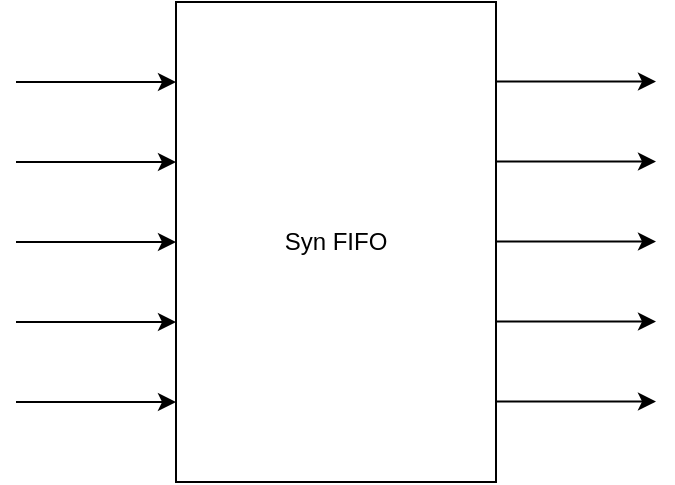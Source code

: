 <mxfile version="27.0.6">
  <diagram name="Page-1" id="S6xbtLAO1mBpf25SQxsd">
    <mxGraphModel dx="496" dy="251" grid="1" gridSize="10" guides="1" tooltips="1" connect="1" arrows="1" fold="1" page="1" pageScale="1" pageWidth="850" pageHeight="1100" math="0" shadow="0">
      <root>
        <mxCell id="0" />
        <mxCell id="1" parent="0" />
        <mxCell id="JPSmPimAzrU0CQO3RgJz-1" value="Syn FIFO" style="rounded=0;whiteSpace=wrap;html=1;" vertex="1" parent="1">
          <mxGeometry x="360" y="160" width="160" height="240" as="geometry" />
        </mxCell>
        <mxCell id="JPSmPimAzrU0CQO3RgJz-2" value="" style="endArrow=classic;html=1;rounded=0;" edge="1" parent="1">
          <mxGeometry width="50" height="50" relative="1" as="geometry">
            <mxPoint x="280" y="200" as="sourcePoint" />
            <mxPoint x="360" y="200" as="targetPoint" />
          </mxGeometry>
        </mxCell>
        <mxCell id="JPSmPimAzrU0CQO3RgJz-3" value="" style="endArrow=classic;html=1;rounded=0;" edge="1" parent="1">
          <mxGeometry width="50" height="50" relative="1" as="geometry">
            <mxPoint x="280" y="240" as="sourcePoint" />
            <mxPoint x="360" y="240" as="targetPoint" />
          </mxGeometry>
        </mxCell>
        <mxCell id="JPSmPimAzrU0CQO3RgJz-4" value="" style="endArrow=classic;html=1;rounded=0;" edge="1" parent="1">
          <mxGeometry width="50" height="50" relative="1" as="geometry">
            <mxPoint x="280" y="280" as="sourcePoint" />
            <mxPoint x="360" y="280" as="targetPoint" />
          </mxGeometry>
        </mxCell>
        <mxCell id="JPSmPimAzrU0CQO3RgJz-5" value="" style="endArrow=classic;html=1;rounded=0;" edge="1" parent="1">
          <mxGeometry width="50" height="50" relative="1" as="geometry">
            <mxPoint x="280" y="320" as="sourcePoint" />
            <mxPoint x="360" y="320" as="targetPoint" />
          </mxGeometry>
        </mxCell>
        <mxCell id="JPSmPimAzrU0CQO3RgJz-6" value="" style="endArrow=classic;html=1;rounded=0;" edge="1" parent="1">
          <mxGeometry width="50" height="50" relative="1" as="geometry">
            <mxPoint x="280" y="360" as="sourcePoint" />
            <mxPoint x="360" y="360" as="targetPoint" />
          </mxGeometry>
        </mxCell>
        <mxCell id="JPSmPimAzrU0CQO3RgJz-8" value="" style="endArrow=classic;html=1;rounded=0;" edge="1" parent="1">
          <mxGeometry width="50" height="50" relative="1" as="geometry">
            <mxPoint x="520" y="199.76" as="sourcePoint" />
            <mxPoint x="600" y="199.76" as="targetPoint" />
          </mxGeometry>
        </mxCell>
        <mxCell id="JPSmPimAzrU0CQO3RgJz-9" value="" style="endArrow=classic;html=1;rounded=0;" edge="1" parent="1">
          <mxGeometry width="50" height="50" relative="1" as="geometry">
            <mxPoint x="520" y="239.76" as="sourcePoint" />
            <mxPoint x="600" y="239.76" as="targetPoint" />
          </mxGeometry>
        </mxCell>
        <mxCell id="JPSmPimAzrU0CQO3RgJz-10" value="" style="endArrow=classic;html=1;rounded=0;" edge="1" parent="1">
          <mxGeometry width="50" height="50" relative="1" as="geometry">
            <mxPoint x="520" y="279.76" as="sourcePoint" />
            <mxPoint x="600" y="279.76" as="targetPoint" />
          </mxGeometry>
        </mxCell>
        <mxCell id="JPSmPimAzrU0CQO3RgJz-11" value="" style="endArrow=classic;html=1;rounded=0;" edge="1" parent="1">
          <mxGeometry width="50" height="50" relative="1" as="geometry">
            <mxPoint x="520" y="319.76" as="sourcePoint" />
            <mxPoint x="600" y="319.76" as="targetPoint" />
          </mxGeometry>
        </mxCell>
        <mxCell id="JPSmPimAzrU0CQO3RgJz-12" value="" style="endArrow=classic;html=1;rounded=0;" edge="1" parent="1">
          <mxGeometry width="50" height="50" relative="1" as="geometry">
            <mxPoint x="520" y="359.76" as="sourcePoint" />
            <mxPoint x="600" y="359.76" as="targetPoint" />
          </mxGeometry>
        </mxCell>
      </root>
    </mxGraphModel>
  </diagram>
</mxfile>
